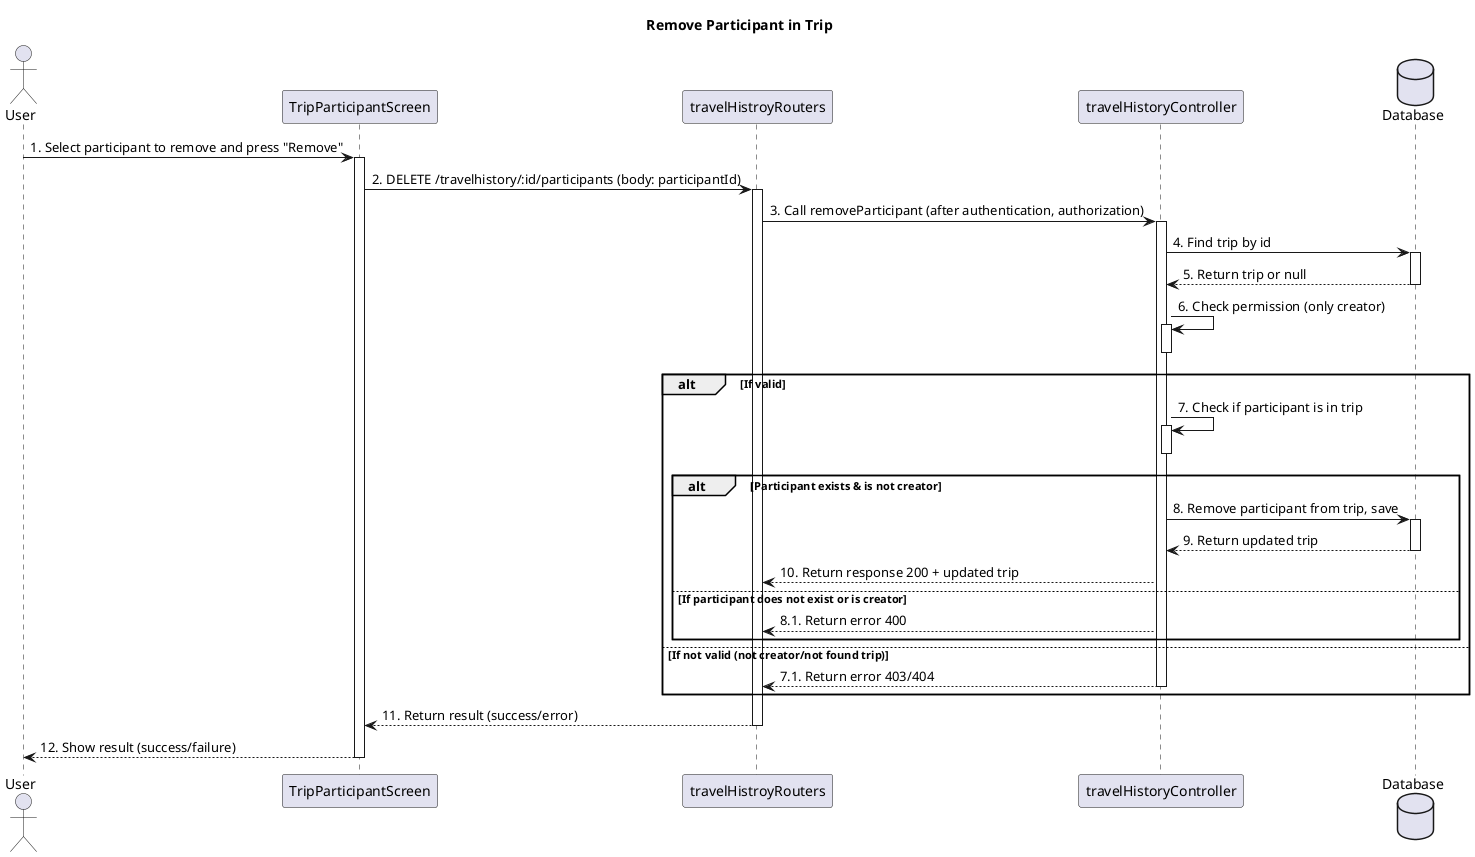 @startuml
' Sequence diagram: Remove Participant from Trip
' Flow: FE calls DELETE /travelhistory/:id/participants -> router -> controller -> model -> return result

title Remove Participant in Trip

actor User
participant TripParticipantScreen
participant travelHistroyRouters
participant travelHistoryController
Database Database

User -> TripParticipantScreen : 1. Select participant to remove and press "Remove"
activate TripParticipantScreen
TripParticipantScreen -> travelHistroyRouters : 2. DELETE /travelhistory/:id/participants (body: participantId)
activate travelHistroyRouters

travelHistroyRouters -> travelHistoryController : 3. Call removeParticipant (after authentication, authorization)
activate travelHistoryController

travelHistoryController -> Database : 4. Find trip by id
activate Database
Database --> travelHistoryController : 5. Return trip or null
deactivate Database

travelHistoryController -> travelHistoryController : 6. Check permission (only creator)
activate travelHistoryController
deactivate travelHistoryController

alt If valid
    travelHistoryController -> travelHistoryController : 7. Check if participant is in trip
    activate travelHistoryController
    deactivate travelHistoryController

    alt Participant exists & is not creator
        travelHistoryController -> Database : 8. Remove participant from trip, save
        activate Database
        Database --> travelHistoryController : 9. Return updated trip
        deactivate Database

        travelHistoryController --> travelHistroyRouters : 10. Return response 200 + updated trip
    else If participant does not exist or is creator
        travelHistoryController --> travelHistroyRouters : 8.1. Return error 400
    end
else If not valid (not creator/not found trip)
    travelHistoryController --> travelHistroyRouters : 7.1. Return error 403/404
    deactivate travelHistoryController
end

travelHistroyRouters --> TripParticipantScreen : 11. Return result (success/error)
deactivate travelHistroyRouters
TripParticipantScreen --> User : 12. Show result (success/failure)
deactivate TripParticipantScreen

@enduml
